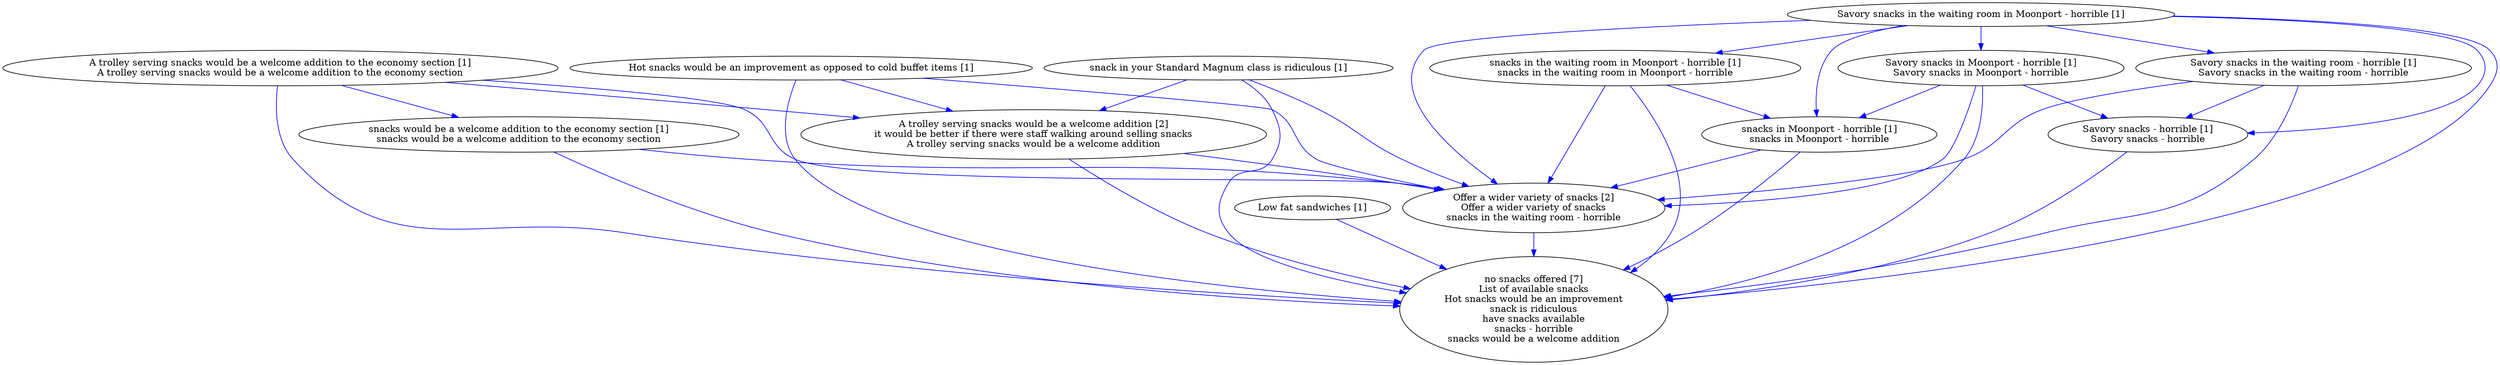 digraph collapsedGraph {
"no snacks offered [7]\nList of available snacks\nHot snacks would be an improvement\nsnack is ridiculous\nhave snacks available\nsnacks - horrible\nsnacks would be a welcome addition""Offer a wider variety of snacks [2]\nOffer a wider variety of snacks\nsnacks in the waiting room - horrible""A trolley serving snacks would be a welcome addition [2]\nit would be better if there were staff walking around selling snacks\nA trolley serving snacks would be a welcome addition""A trolley serving snacks would be a welcome addition to the economy section [1]\nA trolley serving snacks would be a welcome addition to the economy section""snacks would be a welcome addition to the economy section [1]\nsnacks would be a welcome addition to the economy section""Hot snacks would be an improvement as opposed to cold buffet items [1]""Low fat sandwiches [1]""Savory snacks in the waiting room in Moonport - horrible [1]""Savory snacks in Moonport - horrible [1]\nSavory snacks in Moonport - horrible""Savory snacks - horrible [1]\nSavory snacks - horrible""snacks in Moonport - horrible [1]\nsnacks in Moonport - horrible""Savory snacks in the waiting room - horrible [1]\nSavory snacks in the waiting room - horrible""snacks in the waiting room in Moonport - horrible [1]\nsnacks in the waiting room in Moonport - horrible""snack in your Standard Magnum class is ridiculous [1]""snacks would be a welcome addition to the economy section [1]\nsnacks would be a welcome addition to the economy section" -> "no snacks offered [7]\nList of available snacks\nHot snacks would be an improvement\nsnack is ridiculous\nhave snacks available\nsnacks - horrible\nsnacks would be a welcome addition" [color=blue]
"Hot snacks would be an improvement as opposed to cold buffet items [1]" -> "A trolley serving snacks would be a welcome addition [2]\nit would be better if there were staff walking around selling snacks\nA trolley serving snacks would be a welcome addition" [color=blue]
"Savory snacks in the waiting room in Moonport - horrible [1]" -> "Offer a wider variety of snacks [2]\nOffer a wider variety of snacks\nsnacks in the waiting room - horrible" [color=blue]
"Hot snacks would be an improvement as opposed to cold buffet items [1]" -> "no snacks offered [7]\nList of available snacks\nHot snacks would be an improvement\nsnack is ridiculous\nhave snacks available\nsnacks - horrible\nsnacks would be a welcome addition" [color=blue]
"Savory snacks - horrible [1]\nSavory snacks - horrible" -> "no snacks offered [7]\nList of available snacks\nHot snacks would be an improvement\nsnack is ridiculous\nhave snacks available\nsnacks - horrible\nsnacks would be a welcome addition" [color=blue]
"A trolley serving snacks would be a welcome addition to the economy section [1]\nA trolley serving snacks would be a welcome addition to the economy section" -> "A trolley serving snacks would be a welcome addition [2]\nit would be better if there were staff walking around selling snacks\nA trolley serving snacks would be a welcome addition" [color=blue]
"snack in your Standard Magnum class is ridiculous [1]" -> "A trolley serving snacks would be a welcome addition [2]\nit would be better if there were staff walking around selling snacks\nA trolley serving snacks would be a welcome addition" [color=blue]
"snack in your Standard Magnum class is ridiculous [1]" -> "Offer a wider variety of snacks [2]\nOffer a wider variety of snacks\nsnacks in the waiting room - horrible" [color=blue]
"Low fat sandwiches [1]" -> "no snacks offered [7]\nList of available snacks\nHot snacks would be an improvement\nsnack is ridiculous\nhave snacks available\nsnacks - horrible\nsnacks would be a welcome addition" [color=blue]
"A trolley serving snacks would be a welcome addition [2]\nit would be better if there were staff walking around selling snacks\nA trolley serving snacks would be a welcome addition" -> "Offer a wider variety of snacks [2]\nOffer a wider variety of snacks\nsnacks in the waiting room - horrible" [color=blue]
"Savory snacks in the waiting room - horrible [1]\nSavory snacks in the waiting room - horrible" -> "no snacks offered [7]\nList of available snacks\nHot snacks would be an improvement\nsnack is ridiculous\nhave snacks available\nsnacks - horrible\nsnacks would be a welcome addition" [color=blue]
"snacks in Moonport - horrible [1]\nsnacks in Moonport - horrible" -> "Offer a wider variety of snacks [2]\nOffer a wider variety of snacks\nsnacks in the waiting room - horrible" [color=blue]
"Offer a wider variety of snacks [2]\nOffer a wider variety of snacks\nsnacks in the waiting room - horrible" -> "no snacks offered [7]\nList of available snacks\nHot snacks would be an improvement\nsnack is ridiculous\nhave snacks available\nsnacks - horrible\nsnacks would be a welcome addition" [color=blue]
"snack in your Standard Magnum class is ridiculous [1]" -> "no snacks offered [7]\nList of available snacks\nHot snacks would be an improvement\nsnack is ridiculous\nhave snacks available\nsnacks - horrible\nsnacks would be a welcome addition" [color=blue]
"A trolley serving snacks would be a welcome addition to the economy section [1]\nA trolley serving snacks would be a welcome addition to the economy section" -> "Offer a wider variety of snacks [2]\nOffer a wider variety of snacks\nsnacks in the waiting room - horrible" [color=blue]
"snacks in the waiting room in Moonport - horrible [1]\nsnacks in the waiting room in Moonport - horrible" -> "Offer a wider variety of snacks [2]\nOffer a wider variety of snacks\nsnacks in the waiting room - horrible" [color=blue]
"Savory snacks in the waiting room - horrible [1]\nSavory snacks in the waiting room - horrible" -> "Offer a wider variety of snacks [2]\nOffer a wider variety of snacks\nsnacks in the waiting room - horrible" [color=blue]
"snacks would be a welcome addition to the economy section [1]\nsnacks would be a welcome addition to the economy section" -> "Offer a wider variety of snacks [2]\nOffer a wider variety of snacks\nsnacks in the waiting room - horrible" [color=blue]
"snacks in Moonport - horrible [1]\nsnacks in Moonport - horrible" -> "no snacks offered [7]\nList of available snacks\nHot snacks would be an improvement\nsnack is ridiculous\nhave snacks available\nsnacks - horrible\nsnacks would be a welcome addition" [color=blue]
"A trolley serving snacks would be a welcome addition [2]\nit would be better if there were staff walking around selling snacks\nA trolley serving snacks would be a welcome addition" -> "no snacks offered [7]\nList of available snacks\nHot snacks would be an improvement\nsnack is ridiculous\nhave snacks available\nsnacks - horrible\nsnacks would be a welcome addition" [color=blue]
"Savory snacks in the waiting room in Moonport - horrible [1]" -> "no snacks offered [7]\nList of available snacks\nHot snacks would be an improvement\nsnack is ridiculous\nhave snacks available\nsnacks - horrible\nsnacks would be a welcome addition" [color=blue]
"snacks in the waiting room in Moonport - horrible [1]\nsnacks in the waiting room in Moonport - horrible" -> "no snacks offered [7]\nList of available snacks\nHot snacks would be an improvement\nsnack is ridiculous\nhave snacks available\nsnacks - horrible\nsnacks would be a welcome addition" [color=blue]
"A trolley serving snacks would be a welcome addition to the economy section [1]\nA trolley serving snacks would be a welcome addition to the economy section" -> "no snacks offered [7]\nList of available snacks\nHot snacks would be an improvement\nsnack is ridiculous\nhave snacks available\nsnacks - horrible\nsnacks would be a welcome addition" [color=blue]
"Hot snacks would be an improvement as opposed to cold buffet items [1]" -> "Offer a wider variety of snacks [2]\nOffer a wider variety of snacks\nsnacks in the waiting room - horrible" [color=blue]
"Savory snacks in Moonport - horrible [1]\nSavory snacks in Moonport - horrible" -> "no snacks offered [7]\nList of available snacks\nHot snacks would be an improvement\nsnack is ridiculous\nhave snacks available\nsnacks - horrible\nsnacks would be a welcome addition" [color=blue]
"A trolley serving snacks would be a welcome addition to the economy section [1]\nA trolley serving snacks would be a welcome addition to the economy section" -> "snacks would be a welcome addition to the economy section [1]\nsnacks would be a welcome addition to the economy section" [color=blue]
"Savory snacks in the waiting room in Moonport - horrible [1]" -> "Savory snacks in Moonport - horrible [1]\nSavory snacks in Moonport - horrible" [color=blue]
"Savory snacks in Moonport - horrible [1]\nSavory snacks in Moonport - horrible" -> "Savory snacks - horrible [1]\nSavory snacks - horrible" [color=blue]
"Savory snacks in Moonport - horrible [1]\nSavory snacks in Moonport - horrible" -> "snacks in Moonport - horrible [1]\nsnacks in Moonport - horrible" [color=blue]
"Savory snacks in the waiting room in Moonport - horrible [1]" -> "Savory snacks in the waiting room - horrible [1]\nSavory snacks in the waiting room - horrible" [color=blue]
"Savory snacks in the waiting room - horrible [1]\nSavory snacks in the waiting room - horrible" -> "Savory snacks - horrible [1]\nSavory snacks - horrible" [color=blue]
"Savory snacks in the waiting room in Moonport - horrible [1]" -> "snacks in the waiting room in Moonport - horrible [1]\nsnacks in the waiting room in Moonport - horrible" [color=blue]
"snacks in the waiting room in Moonport - horrible [1]\nsnacks in the waiting room in Moonport - horrible" -> "snacks in Moonport - horrible [1]\nsnacks in Moonport - horrible" [color=blue]
"Savory snacks in the waiting room in Moonport - horrible [1]" -> "snacks in Moonport - horrible [1]\nsnacks in Moonport - horrible" [color=blue]
"Savory snacks in the waiting room in Moonport - horrible [1]" -> "Savory snacks - horrible [1]\nSavory snacks - horrible" [color=blue]
"Savory snacks in Moonport - horrible [1]\nSavory snacks in Moonport - horrible" -> "Offer a wider variety of snacks [2]\nOffer a wider variety of snacks\nsnacks in the waiting room - horrible" [color=blue]
}